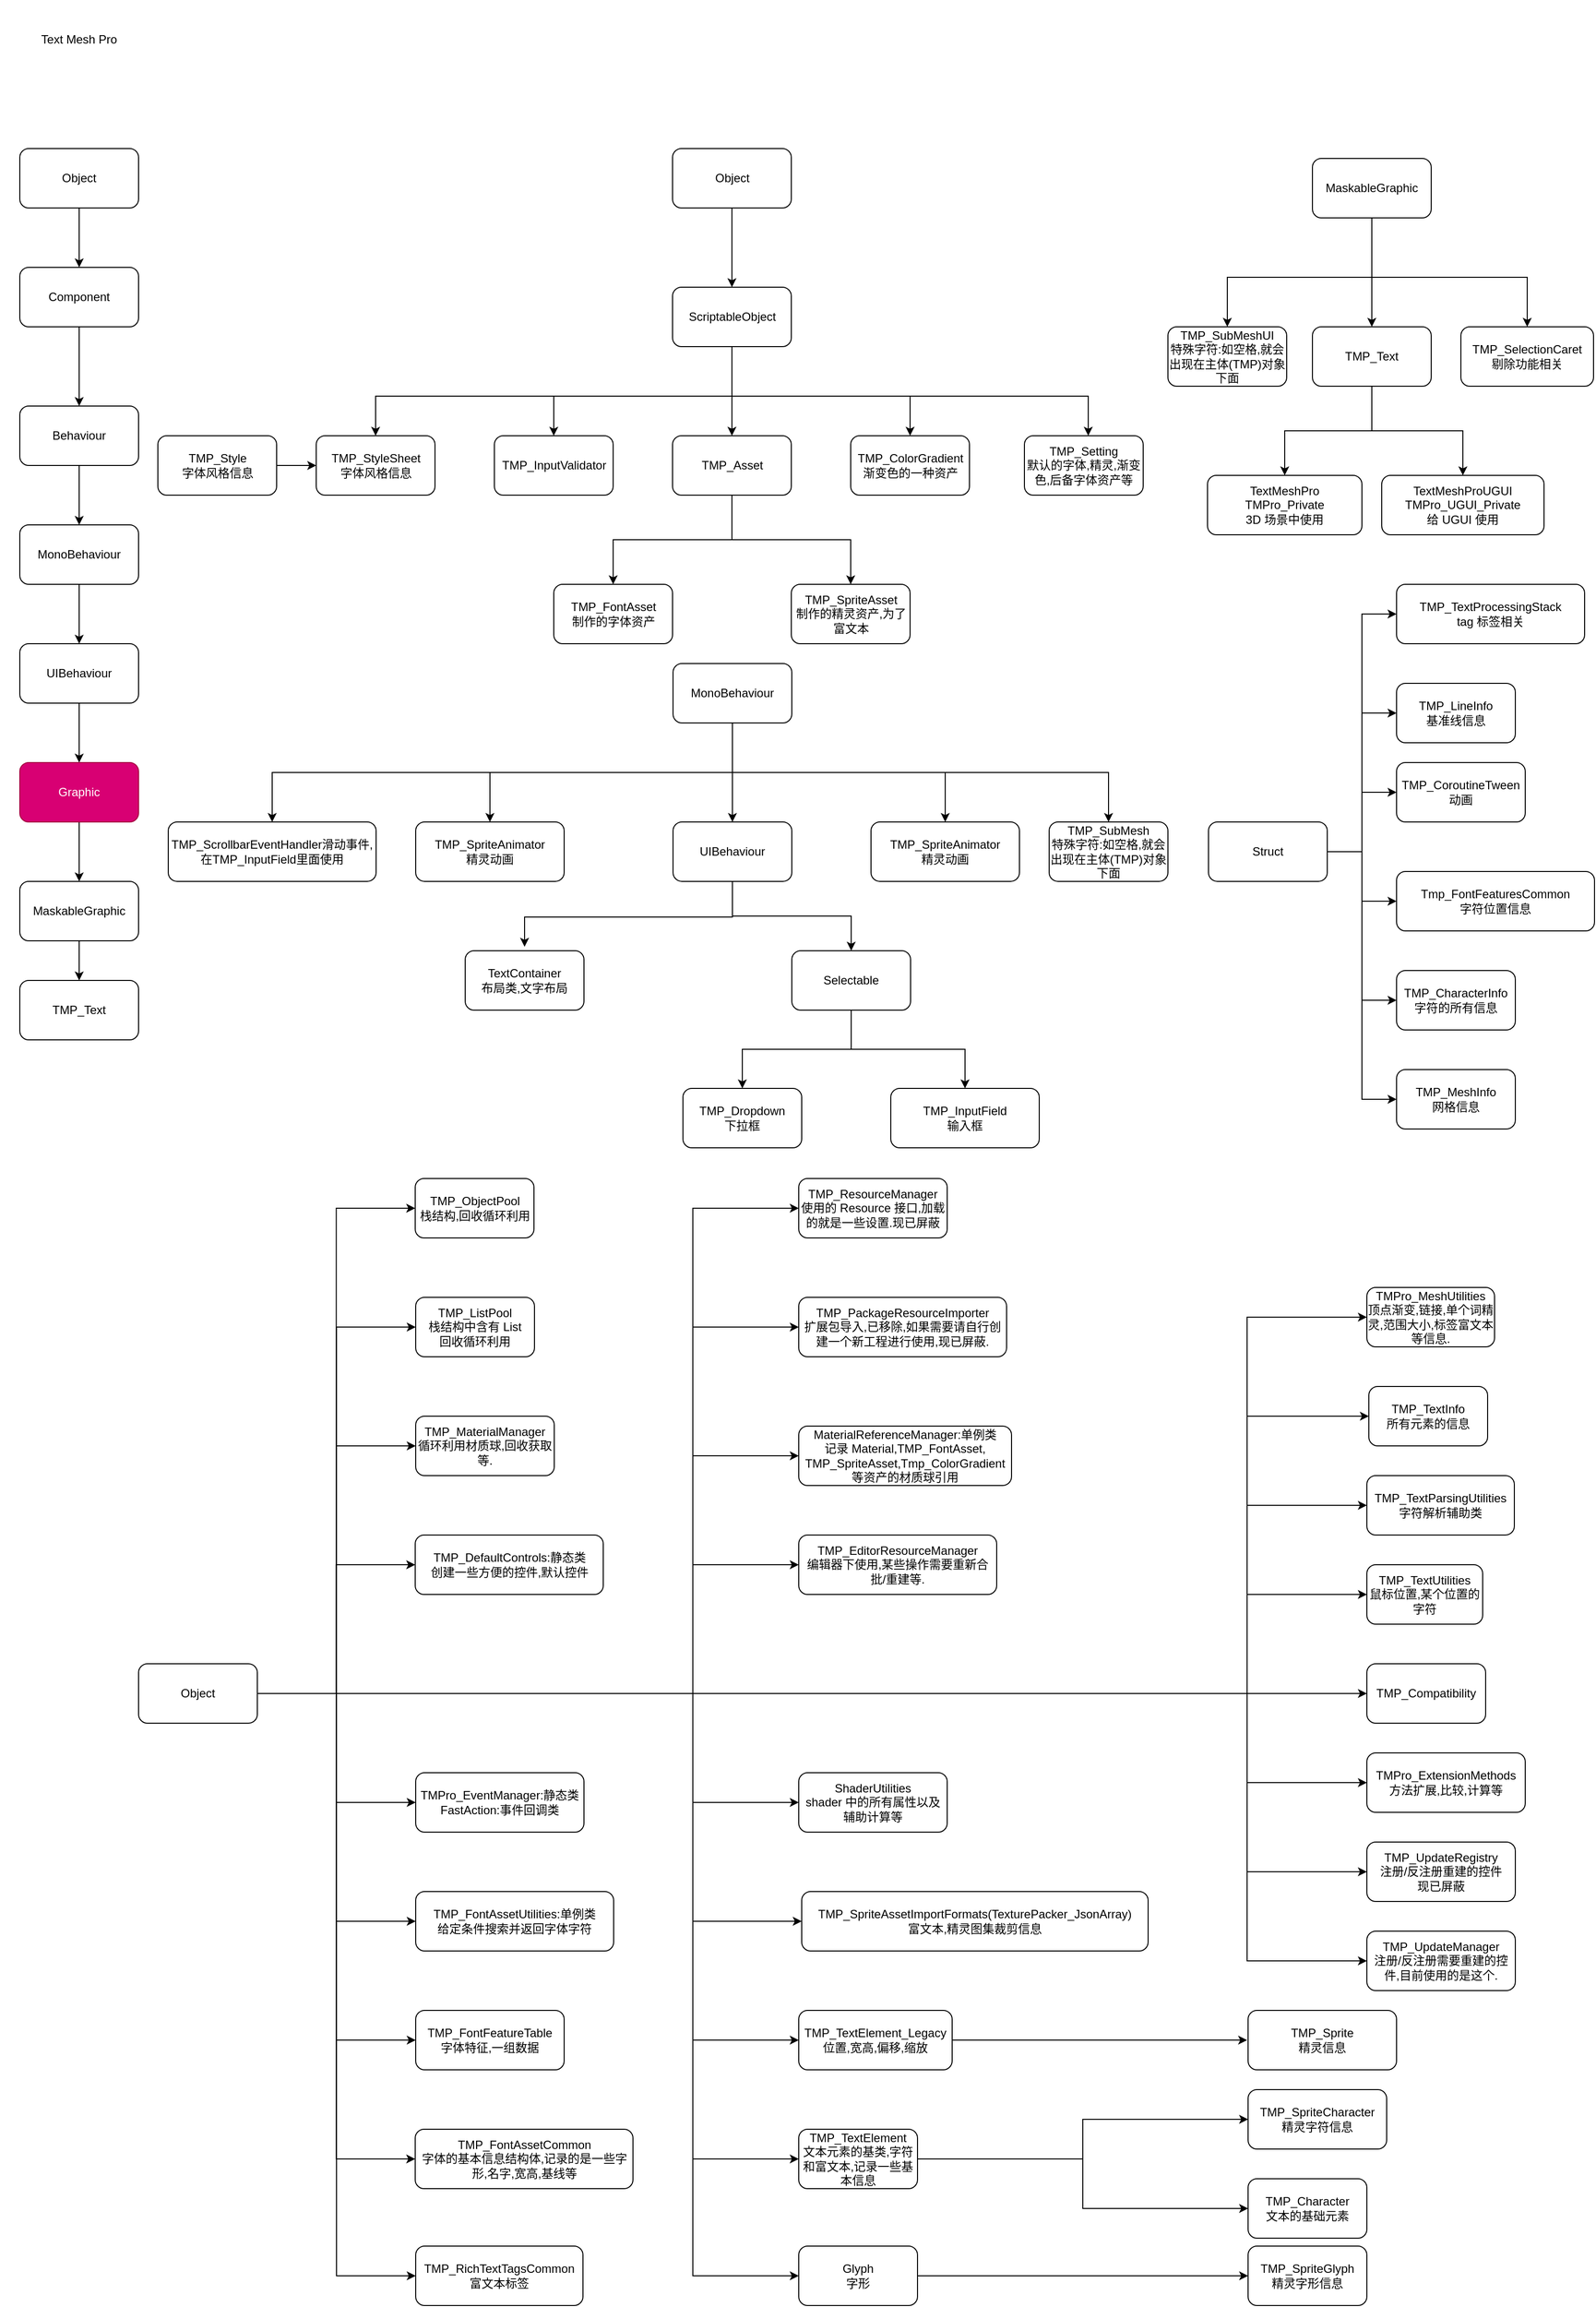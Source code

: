 <mxfile version="14.6.13" type="device"><diagram id="CDBtd3uEdAa6cUha57gU" name="第 1 页"><mxGraphModel dx="1106" dy="852" grid="1" gridSize="10" guides="1" tooltips="1" connect="1" arrows="1" fold="1" page="1" pageScale="1" pageWidth="827" pageHeight="1169" math="0" shadow="0"><root><mxCell id="0"/><mxCell id="1" parent="0"/><mxCell id="86wUHKGm3f4wO77ebGP1-1" value="Text Mesh Pro" style="text;html=1;strokeColor=none;fillColor=none;align=center;verticalAlign=middle;whiteSpace=wrap;rounded=0;" parent="1" vertex="1"><mxGeometry x="20" y="10" width="160" height="80" as="geometry"/></mxCell><mxCell id="eTNWuv4DYaCmEnqLUnQi-11" value="" style="edgeStyle=orthogonalEdgeStyle;rounded=0;orthogonalLoop=1;jettySize=auto;html=1;" parent="1" source="JwhQ8pVEXGWnIqNqUi4Z-1" target="eTNWuv4DYaCmEnqLUnQi-10" edge="1"><mxGeometry relative="1" as="geometry"/></mxCell><mxCell id="eTNWuv4DYaCmEnqLUnQi-97" style="edgeStyle=orthogonalEdgeStyle;rounded=0;orthogonalLoop=1;jettySize=auto;html=1;" parent="1" source="JwhQ8pVEXGWnIqNqUi4Z-1" target="eTNWuv4DYaCmEnqLUnQi-12" edge="1"><mxGeometry relative="1" as="geometry"/></mxCell><mxCell id="JwhQ8pVEXGWnIqNqUi4Z-1" value="TMP_Text" style="rounded=1;whiteSpace=wrap;html=1;" parent="1" vertex="1"><mxGeometry x="1346" y="340" width="120" height="60" as="geometry"/></mxCell><mxCell id="JwhQ8pVEXGWnIqNqUi4Z-2" value="" style="edgeStyle=orthogonalEdgeStyle;rounded=0;orthogonalLoop=1;jettySize=auto;html=1;" parent="1" source="JwhQ8pVEXGWnIqNqUi4Z-3" target="JwhQ8pVEXGWnIqNqUi4Z-5" edge="1"><mxGeometry relative="1" as="geometry"/></mxCell><mxCell id="JwhQ8pVEXGWnIqNqUi4Z-3" value="Object" style="rounded=1;whiteSpace=wrap;html=1;" parent="1" vertex="1"><mxGeometry x="40" y="160" width="120" height="60" as="geometry"/></mxCell><mxCell id="JwhQ8pVEXGWnIqNqUi4Z-4" value="" style="edgeStyle=orthogonalEdgeStyle;rounded=0;orthogonalLoop=1;jettySize=auto;html=1;" parent="1" source="JwhQ8pVEXGWnIqNqUi4Z-5" target="JwhQ8pVEXGWnIqNqUi4Z-7" edge="1"><mxGeometry relative="1" as="geometry"/></mxCell><mxCell id="JwhQ8pVEXGWnIqNqUi4Z-5" value="Component" style="rounded=1;whiteSpace=wrap;html=1;" parent="1" vertex="1"><mxGeometry x="40" y="280" width="120" height="60" as="geometry"/></mxCell><mxCell id="JwhQ8pVEXGWnIqNqUi4Z-6" value="" style="edgeStyle=orthogonalEdgeStyle;rounded=0;orthogonalLoop=1;jettySize=auto;html=1;" parent="1" source="JwhQ8pVEXGWnIqNqUi4Z-7" target="JwhQ8pVEXGWnIqNqUi4Z-9" edge="1"><mxGeometry relative="1" as="geometry"/></mxCell><mxCell id="JwhQ8pVEXGWnIqNqUi4Z-7" value="Behaviour" style="rounded=1;whiteSpace=wrap;html=1;" parent="1" vertex="1"><mxGeometry x="40" y="420" width="120" height="60" as="geometry"/></mxCell><mxCell id="JwhQ8pVEXGWnIqNqUi4Z-8" value="" style="edgeStyle=orthogonalEdgeStyle;rounded=0;orthogonalLoop=1;jettySize=auto;html=1;" parent="1" source="JwhQ8pVEXGWnIqNqUi4Z-9" target="JwhQ8pVEXGWnIqNqUi4Z-12" edge="1"><mxGeometry relative="1" as="geometry"/></mxCell><mxCell id="JwhQ8pVEXGWnIqNqUi4Z-9" value="MonoBehaviour" style="rounded=1;whiteSpace=wrap;html=1;" parent="1" vertex="1"><mxGeometry x="40" y="540" width="120" height="60" as="geometry"/></mxCell><mxCell id="JwhQ8pVEXGWnIqNqUi4Z-14" style="edgeStyle=orthogonalEdgeStyle;rounded=0;orthogonalLoop=1;jettySize=auto;html=1;" parent="1" source="JwhQ8pVEXGWnIqNqUi4Z-12" target="JwhQ8pVEXGWnIqNqUi4Z-13" edge="1"><mxGeometry relative="1" as="geometry"/></mxCell><mxCell id="JwhQ8pVEXGWnIqNqUi4Z-12" value="UIBehaviour" style="rounded=1;whiteSpace=wrap;html=1;" parent="1" vertex="1"><mxGeometry x="40" y="660" width="120" height="60" as="geometry"/></mxCell><mxCell id="JwhQ8pVEXGWnIqNqUi4Z-16" style="edgeStyle=orthogonalEdgeStyle;rounded=0;orthogonalLoop=1;jettySize=auto;html=1;" parent="1" source="JwhQ8pVEXGWnIqNqUi4Z-13" target="JwhQ8pVEXGWnIqNqUi4Z-15" edge="1"><mxGeometry relative="1" as="geometry"/></mxCell><mxCell id="JwhQ8pVEXGWnIqNqUi4Z-13" value="Graphic" style="rounded=1;whiteSpace=wrap;html=1;fillColor=#d80073;strokeColor=#A50040;fontColor=#ffffff;" parent="1" vertex="1"><mxGeometry x="40" y="780" width="120" height="60" as="geometry"/></mxCell><mxCell id="eTNWuv4DYaCmEnqLUnQi-2" value="" style="edgeStyle=orthogonalEdgeStyle;rounded=0;orthogonalLoop=1;jettySize=auto;html=1;" parent="1" source="JwhQ8pVEXGWnIqNqUi4Z-15" target="eTNWuv4DYaCmEnqLUnQi-1" edge="1"><mxGeometry relative="1" as="geometry"/></mxCell><mxCell id="JwhQ8pVEXGWnIqNqUi4Z-15" value="MaskableGraphic" style="rounded=1;whiteSpace=wrap;html=1;" parent="1" vertex="1"><mxGeometry x="40" y="900" width="120" height="60" as="geometry"/></mxCell><mxCell id="eTNWuv4DYaCmEnqLUnQi-1" value="TMP_Text" style="whiteSpace=wrap;html=1;rounded=1;" parent="1" vertex="1"><mxGeometry x="40" y="1000" width="120" height="60" as="geometry"/></mxCell><mxCell id="eTNWuv4DYaCmEnqLUnQi-4" value="MaterialReferenceManager:单例类&lt;br&gt;记录 Material,TMP_FontAsset,&lt;br&gt;TMP_SpriteAsset,Tmp_ColorGradient&lt;br&gt;等资产的材质球引用" style="rounded=1;whiteSpace=wrap;html=1;" parent="1" vertex="1"><mxGeometry x="827" y="1450" width="215" height="60" as="geometry"/></mxCell><mxCell id="eTNWuv4DYaCmEnqLUnQi-5" value="TextContainer&lt;br&gt;布局类,文字布局" style="rounded=1;whiteSpace=wrap;html=1;" parent="1" vertex="1"><mxGeometry x="490" y="970" width="120" height="60" as="geometry"/></mxCell><mxCell id="N5pbID0B2gVzcqynhpnZ-40" style="edgeStyle=orthogonalEdgeStyle;rounded=0;orthogonalLoop=1;jettySize=auto;html=1;" parent="1" source="eTNWuv4DYaCmEnqLUnQi-8" target="eTNWuv4DYaCmEnqLUnQi-109" edge="1"><mxGeometry relative="1" as="geometry"/></mxCell><mxCell id="N5pbID0B2gVzcqynhpnZ-41" style="edgeStyle=orthogonalEdgeStyle;rounded=0;orthogonalLoop=1;jettySize=auto;html=1;" parent="1" edge="1"><mxGeometry relative="1" as="geometry"><mxPoint x="760.0" y="896" as="sourcePoint"/><mxPoint x="550.0" y="966" as="targetPoint"/><Array as="points"><mxPoint x="760" y="936"/><mxPoint x="550" y="936"/></Array></mxGeometry></mxCell><mxCell id="eTNWuv4DYaCmEnqLUnQi-8" value="UIBehaviour" style="whiteSpace=wrap;html=1;rounded=1;" parent="1" vertex="1"><mxGeometry x="700" y="840" width="120" height="60" as="geometry"/></mxCell><mxCell id="eTNWuv4DYaCmEnqLUnQi-10" value="TextMeshPro&lt;br&gt;TMPro_Private&lt;br&gt;3D 场景中使用" style="whiteSpace=wrap;html=1;rounded=1;" parent="1" vertex="1"><mxGeometry x="1240" y="490" width="156" height="60" as="geometry"/></mxCell><mxCell id="eTNWuv4DYaCmEnqLUnQi-12" value="TextMeshProUGUI&lt;br&gt;TMPro_UGUI_Private&lt;br&gt;给 UGUI 使用" style="whiteSpace=wrap;html=1;rounded=1;" parent="1" vertex="1"><mxGeometry x="1416" y="490" width="164" height="60" as="geometry"/></mxCell><mxCell id="eTNWuv4DYaCmEnqLUnQi-16" value="" style="edgeStyle=orthogonalEdgeStyle;rounded=0;orthogonalLoop=1;jettySize=auto;html=1;" parent="1" source="eTNWuv4DYaCmEnqLUnQi-14" target="eTNWuv4DYaCmEnqLUnQi-15" edge="1"><mxGeometry relative="1" as="geometry"/></mxCell><mxCell id="eTNWuv4DYaCmEnqLUnQi-14" value="Object" style="rounded=1;whiteSpace=wrap;html=1;" parent="1" vertex="1"><mxGeometry x="699.5" y="160" width="120" height="60" as="geometry"/></mxCell><mxCell id="eTNWuv4DYaCmEnqLUnQi-18" value="" style="edgeStyle=orthogonalEdgeStyle;rounded=0;orthogonalLoop=1;jettySize=auto;html=1;" parent="1" source="eTNWuv4DYaCmEnqLUnQi-15" target="eTNWuv4DYaCmEnqLUnQi-17" edge="1"><mxGeometry relative="1" as="geometry"/></mxCell><mxCell id="eTNWuv4DYaCmEnqLUnQi-25" style="edgeStyle=orthogonalEdgeStyle;rounded=0;orthogonalLoop=1;jettySize=auto;html=1;" parent="1" source="eTNWuv4DYaCmEnqLUnQi-15" target="eTNWuv4DYaCmEnqLUnQi-24" edge="1"><mxGeometry relative="1" as="geometry"><Array as="points"><mxPoint x="759.5" y="410"/><mxPoint x="939.5" y="410"/></Array></mxGeometry></mxCell><mxCell id="eTNWuv4DYaCmEnqLUnQi-42" style="edgeStyle=orthogonalEdgeStyle;rounded=0;orthogonalLoop=1;jettySize=auto;html=1;" parent="1" source="eTNWuv4DYaCmEnqLUnQi-15" target="eTNWuv4DYaCmEnqLUnQi-41" edge="1"><mxGeometry relative="1" as="geometry"><Array as="points"><mxPoint x="759.5" y="410"/><mxPoint x="579.5" y="410"/></Array></mxGeometry></mxCell><mxCell id="eTNWuv4DYaCmEnqLUnQi-57" style="edgeStyle=orthogonalEdgeStyle;rounded=0;orthogonalLoop=1;jettySize=auto;html=1;" parent="1" source="eTNWuv4DYaCmEnqLUnQi-15" edge="1"><mxGeometry relative="1" as="geometry"><Array as="points"><mxPoint x="759.5" y="410"/><mxPoint x="1119.5" y="410"/></Array><mxPoint x="1119.5" y="450" as="targetPoint"/></mxGeometry></mxCell><mxCell id="eTNWuv4DYaCmEnqLUnQi-76" style="edgeStyle=orthogonalEdgeStyle;rounded=0;orthogonalLoop=1;jettySize=auto;html=1;" parent="1" source="eTNWuv4DYaCmEnqLUnQi-15" target="eTNWuv4DYaCmEnqLUnQi-75" edge="1"><mxGeometry relative="1" as="geometry"><Array as="points"><mxPoint x="759.5" y="410"/><mxPoint x="399.5" y="410"/></Array></mxGeometry></mxCell><mxCell id="eTNWuv4DYaCmEnqLUnQi-15" value="ScriptableObject" style="whiteSpace=wrap;html=1;rounded=1;" parent="1" vertex="1"><mxGeometry x="699.5" y="300" width="120" height="60" as="geometry"/></mxCell><mxCell id="eTNWuv4DYaCmEnqLUnQi-35" style="edgeStyle=orthogonalEdgeStyle;rounded=0;orthogonalLoop=1;jettySize=auto;html=1;" parent="1" source="eTNWuv4DYaCmEnqLUnQi-17" target="eTNWuv4DYaCmEnqLUnQi-34" edge="1"><mxGeometry relative="1" as="geometry"/></mxCell><mxCell id="eTNWuv4DYaCmEnqLUnQi-66" style="edgeStyle=orthogonalEdgeStyle;rounded=0;orthogonalLoop=1;jettySize=auto;html=1;entryX=0.5;entryY=0;entryDx=0;entryDy=0;" parent="1" source="eTNWuv4DYaCmEnqLUnQi-17" target="eTNWuv4DYaCmEnqLUnQi-65" edge="1"><mxGeometry relative="1" as="geometry"/></mxCell><mxCell id="eTNWuv4DYaCmEnqLUnQi-17" value="TMP_Asset" style="whiteSpace=wrap;html=1;rounded=1;" parent="1" vertex="1"><mxGeometry x="699.5" y="450" width="120" height="60" as="geometry"/></mxCell><mxCell id="eTNWuv4DYaCmEnqLUnQi-19" value="TMP_Character&lt;br&gt;文本的基础元素" style="rounded=1;whiteSpace=wrap;html=1;" parent="1" vertex="1"><mxGeometry x="1281" y="2210" width="120" height="60" as="geometry"/></mxCell><mxCell id="N5pbID0B2gVzcqynhpnZ-49" style="edgeStyle=orthogonalEdgeStyle;rounded=0;orthogonalLoop=1;jettySize=auto;html=1;entryX=0;entryY=0.5;entryDx=0;entryDy=0;" parent="1" source="eTNWuv4DYaCmEnqLUnQi-20" target="eTNWuv4DYaCmEnqLUnQi-68" edge="1"><mxGeometry relative="1" as="geometry"/></mxCell><mxCell id="N5pbID0B2gVzcqynhpnZ-50" style="edgeStyle=orthogonalEdgeStyle;rounded=0;orthogonalLoop=1;jettySize=auto;html=1;" parent="1" source="eTNWuv4DYaCmEnqLUnQi-20" target="eTNWuv4DYaCmEnqLUnQi-19" edge="1"><mxGeometry relative="1" as="geometry"/></mxCell><mxCell id="eTNWuv4DYaCmEnqLUnQi-20" value="TMP_TextElement&lt;br&gt;文本元素的基类,字符和富文本,记录一些基本信息" style="whiteSpace=wrap;html=1;rounded=1;" parent="1" vertex="1"><mxGeometry x="827" y="2160" width="120" height="60" as="geometry"/></mxCell><mxCell id="eTNWuv4DYaCmEnqLUnQi-22" value="TMP_CharacterInfo&lt;br&gt;字符的所有信息" style="rounded=1;whiteSpace=wrap;html=1;" parent="1" vertex="1"><mxGeometry x="1431" y="990" width="120" height="60" as="geometry"/></mxCell><mxCell id="eTNWuv4DYaCmEnqLUnQi-23" value="TMP_LineInfo&lt;br&gt;基准线信息" style="rounded=1;whiteSpace=wrap;html=1;" parent="1" vertex="1"><mxGeometry x="1431" y="700" width="120" height="60" as="geometry"/></mxCell><mxCell id="eTNWuv4DYaCmEnqLUnQi-24" value="TMP_ColorGradient&lt;br&gt;渐变色的一种资产" style="whiteSpace=wrap;html=1;rounded=1;" parent="1" vertex="1"><mxGeometry x="879.5" y="450" width="120" height="60" as="geometry"/></mxCell><mxCell id="eTNWuv4DYaCmEnqLUnQi-26" value="TMP_Compatibility" style="rounded=1;whiteSpace=wrap;html=1;" parent="1" vertex="1"><mxGeometry x="1401" y="1690" width="120" height="60" as="geometry"/></mxCell><mxCell id="eTNWuv4DYaCmEnqLUnQi-27" value="TMP_CoroutineTween&lt;br&gt;动画" style="rounded=1;whiteSpace=wrap;html=1;" parent="1" vertex="1"><mxGeometry x="1431" y="780" width="130" height="60" as="geometry"/></mxCell><mxCell id="eTNWuv4DYaCmEnqLUnQi-29" value="TMP_DefaultControls:静态类&lt;br&gt;创建一些方便的控件,默认控件" style="rounded=1;whiteSpace=wrap;html=1;" parent="1" vertex="1"><mxGeometry x="439.5" y="1560" width="190" height="60" as="geometry"/></mxCell><mxCell id="eTNWuv4DYaCmEnqLUnQi-32" value="TMP_EditorResourceManager&lt;br&gt;编辑器下使用,某些操作需要重新合批/重建等." style="rounded=1;whiteSpace=wrap;html=1;" parent="1" vertex="1"><mxGeometry x="827" y="1560" width="200" height="60" as="geometry"/></mxCell><mxCell id="eTNWuv4DYaCmEnqLUnQi-34" value="TMP_FontAsset&lt;br&gt;制作的字体资产" style="rounded=1;whiteSpace=wrap;html=1;" parent="1" vertex="1"><mxGeometry x="579.5" y="600" width="120" height="60" as="geometry"/></mxCell><mxCell id="eTNWuv4DYaCmEnqLUnQi-36" value="TMP_FontAssetCommon&lt;br&gt;字体的基本信息结构体,记录的是一些字形,名字,宽高,基线等" style="rounded=1;whiteSpace=wrap;html=1;" parent="1" vertex="1"><mxGeometry x="439.5" y="2160" width="220" height="60" as="geometry"/></mxCell><mxCell id="eTNWuv4DYaCmEnqLUnQi-37" value="TMP_FontAssetUtilities:单例类&lt;br&gt;给定条件搜索并返回字体字符" style="rounded=1;whiteSpace=wrap;html=1;" parent="1" vertex="1"><mxGeometry x="440" y="1920" width="200" height="60" as="geometry"/></mxCell><mxCell id="eTNWuv4DYaCmEnqLUnQi-38" value="Tmp_FontFeaturesCommon&lt;br&gt;字符位置信息" style="rounded=1;whiteSpace=wrap;html=1;" parent="1" vertex="1"><mxGeometry x="1431" y="890" width="200" height="60" as="geometry"/></mxCell><mxCell id="eTNWuv4DYaCmEnqLUnQi-39" value="TMP_FontFeatureTable&lt;br&gt;字体特征,一组数据" style="rounded=1;whiteSpace=wrap;html=1;" parent="1" vertex="1"><mxGeometry x="440" y="2040" width="150" height="60" as="geometry"/></mxCell><mxCell id="eTNWuv4DYaCmEnqLUnQi-40" value="TMP_InputField&lt;br&gt;输入框" style="rounded=1;whiteSpace=wrap;html=1;" parent="1" vertex="1"><mxGeometry x="920" y="1109" width="150" height="60" as="geometry"/></mxCell><mxCell id="eTNWuv4DYaCmEnqLUnQi-41" value="TMP_InputValidator" style="whiteSpace=wrap;html=1;rounded=1;" parent="1" vertex="1"><mxGeometry x="519.5" y="450" width="120" height="60" as="geometry"/></mxCell><mxCell id="eTNWuv4DYaCmEnqLUnQi-43" value="TMP_ListPool&lt;br&gt;栈结构中含有 List&lt;br&gt;回收循环利用" style="rounded=1;whiteSpace=wrap;html=1;" parent="1" vertex="1"><mxGeometry x="440" y="1320" width="120" height="60" as="geometry"/></mxCell><mxCell id="eTNWuv4DYaCmEnqLUnQi-44" value="TMP_MaterialManager&lt;br&gt;循环利用材质球,回收获取等." style="rounded=1;whiteSpace=wrap;html=1;" parent="1" vertex="1"><mxGeometry x="440" y="1440" width="140" height="60" as="geometry"/></mxCell><mxCell id="eTNWuv4DYaCmEnqLUnQi-45" value="TMP_MeshInfo&lt;br&gt;网格信息" style="rounded=1;whiteSpace=wrap;html=1;" parent="1" vertex="1"><mxGeometry x="1431" y="1090" width="120" height="60" as="geometry"/></mxCell><mxCell id="eTNWuv4DYaCmEnqLUnQi-46" value="TMP_ObjectPool&lt;br&gt;栈结构,回收循环利用" style="rounded=1;whiteSpace=wrap;html=1;" parent="1" vertex="1"><mxGeometry x="439.5" y="1200" width="120" height="60" as="geometry"/></mxCell><mxCell id="eTNWuv4DYaCmEnqLUnQi-47" value="TMP_PackageResourceImporter&lt;br&gt;扩展包导入,已移除,如果需要请自行创建一个新工程进行使用,现已屏蔽." style="rounded=1;whiteSpace=wrap;html=1;" parent="1" vertex="1"><mxGeometry x="827" y="1320" width="210" height="60" as="geometry"/></mxCell><mxCell id="eTNWuv4DYaCmEnqLUnQi-48" value="TMP_ResourceManager&lt;br&gt;使用的 Resource 接口,加载的就是一些设置.现已屏蔽" style="rounded=1;whiteSpace=wrap;html=1;" parent="1" vertex="1"><mxGeometry x="827" y="1200" width="150" height="60" as="geometry"/></mxCell><mxCell id="eTNWuv4DYaCmEnqLUnQi-49" value="TMP_RichTextTagsCommon&lt;br&gt;富文本标签" style="rounded=1;whiteSpace=wrap;html=1;" parent="1" vertex="1"><mxGeometry x="440" y="2278" width="169" height="60" as="geometry"/></mxCell><mxCell id="eTNWuv4DYaCmEnqLUnQi-50" value="TMP_ScrollbarEventHandler滑动事件,在TMP_InputField里面使用" style="rounded=1;whiteSpace=wrap;html=1;" parent="1" vertex="1"><mxGeometry x="190" y="840" width="210" height="60" as="geometry"/></mxCell><mxCell id="eTNWuv4DYaCmEnqLUnQi-51" value="TMP_SelectionCaret&lt;br&gt;剔除功能相关" style="rounded=1;whiteSpace=wrap;html=1;" parent="1" vertex="1"><mxGeometry x="1496" y="340" width="134" height="60" as="geometry"/></mxCell><mxCell id="N5pbID0B2gVzcqynhpnZ-19" style="edgeStyle=orthogonalEdgeStyle;rounded=0;orthogonalLoop=1;jettySize=auto;html=1;" parent="1" source="eTNWuv4DYaCmEnqLUnQi-52" target="eTNWuv4DYaCmEnqLUnQi-50" edge="1"><mxGeometry relative="1" as="geometry"><Array as="points"><mxPoint x="760" y="790"/><mxPoint x="295" y="790"/></Array></mxGeometry></mxCell><mxCell id="N5pbID0B2gVzcqynhpnZ-24" style="edgeStyle=orthogonalEdgeStyle;rounded=0;orthogonalLoop=1;jettySize=auto;html=1;" parent="1" source="eTNWuv4DYaCmEnqLUnQi-52" target="eTNWuv4DYaCmEnqLUnQi-62" edge="1"><mxGeometry relative="1" as="geometry"><Array as="points"><mxPoint x="760" y="790"/><mxPoint x="515" y="790"/></Array></mxGeometry></mxCell><mxCell id="N5pbID0B2gVzcqynhpnZ-32" style="edgeStyle=orthogonalEdgeStyle;rounded=0;orthogonalLoop=1;jettySize=auto;html=1;" parent="1" source="eTNWuv4DYaCmEnqLUnQi-52" target="N5pbID0B2gVzcqynhpnZ-31" edge="1"><mxGeometry relative="1" as="geometry"><Array as="points"><mxPoint x="760" y="790"/><mxPoint x="975" y="790"/></Array></mxGeometry></mxCell><mxCell id="N5pbID0B2gVzcqynhpnZ-33" style="edgeStyle=orthogonalEdgeStyle;rounded=0;orthogonalLoop=1;jettySize=auto;html=1;" parent="1" source="eTNWuv4DYaCmEnqLUnQi-52" target="eTNWuv4DYaCmEnqLUnQi-77" edge="1"><mxGeometry relative="1" as="geometry"><Array as="points"><mxPoint x="760" y="790"/><mxPoint x="1140" y="790"/></Array></mxGeometry></mxCell><mxCell id="N5pbID0B2gVzcqynhpnZ-44" style="edgeStyle=orthogonalEdgeStyle;rounded=0;orthogonalLoop=1;jettySize=auto;html=1;entryX=0.5;entryY=0;entryDx=0;entryDy=0;" parent="1" source="eTNWuv4DYaCmEnqLUnQi-52" target="eTNWuv4DYaCmEnqLUnQi-8" edge="1"><mxGeometry relative="1" as="geometry"/></mxCell><mxCell id="eTNWuv4DYaCmEnqLUnQi-52" value="MonoBehaviour" style="whiteSpace=wrap;html=1;rounded=1;" parent="1" vertex="1"><mxGeometry x="700" y="680" width="120" height="60" as="geometry"/></mxCell><mxCell id="eTNWuv4DYaCmEnqLUnQi-56" value="TMP_Setting&lt;br&gt;默认的字体,精灵,渐变色,后备字体资产等" style="whiteSpace=wrap;html=1;rounded=1;" parent="1" vertex="1"><mxGeometry x="1055" y="450" width="120" height="60" as="geometry"/></mxCell><mxCell id="eTNWuv4DYaCmEnqLUnQi-58" value="ShaderUtilities&lt;br&gt;shader 中的所有属性以及辅助计算等" style="rounded=1;whiteSpace=wrap;html=1;" parent="1" vertex="1"><mxGeometry x="827" y="1800" width="150" height="60" as="geometry"/></mxCell><mxCell id="eTNWuv4DYaCmEnqLUnQi-59" value="TMP_Sprite&lt;br&gt;精灵信息" style="rounded=1;whiteSpace=wrap;html=1;" parent="1" vertex="1"><mxGeometry x="1281" y="2040" width="150" height="60" as="geometry"/></mxCell><mxCell id="N5pbID0B2gVzcqynhpnZ-23" style="edgeStyle=orthogonalEdgeStyle;rounded=0;orthogonalLoop=1;jettySize=auto;html=1;" parent="1" source="eTNWuv4DYaCmEnqLUnQi-60" edge="1"><mxGeometry relative="1" as="geometry"><mxPoint x="1280" y="2070" as="targetPoint"/></mxGeometry></mxCell><mxCell id="eTNWuv4DYaCmEnqLUnQi-60" value="TMP_TextElement_Legacy&lt;br&gt;位置,宽高,偏移,缩放" style="rounded=1;whiteSpace=wrap;html=1;" parent="1" vertex="1"><mxGeometry x="827" y="2040" width="155" height="60" as="geometry"/></mxCell><mxCell id="eTNWuv4DYaCmEnqLUnQi-62" value="TMP_SpriteAnimator&lt;br&gt;精灵动画" style="rounded=1;whiteSpace=wrap;html=1;" parent="1" vertex="1"><mxGeometry x="440" y="840" width="150" height="60" as="geometry"/></mxCell><mxCell id="eTNWuv4DYaCmEnqLUnQi-65" value="TMP_SpriteAsset&lt;br&gt;制作的精灵资产,为了富文本" style="rounded=1;whiteSpace=wrap;html=1;" parent="1" vertex="1"><mxGeometry x="819.5" y="600" width="120" height="60" as="geometry"/></mxCell><mxCell id="eTNWuv4DYaCmEnqLUnQi-67" value="TMP_SpriteAssetImportFormats(TexturePacker_JsonArray)&lt;br&gt;富文本,精灵图集裁剪信息" style="rounded=1;whiteSpace=wrap;html=1;" parent="1" vertex="1"><mxGeometry x="830" y="1920" width="350" height="60" as="geometry"/></mxCell><mxCell id="eTNWuv4DYaCmEnqLUnQi-68" value="TMP_SpriteCharacter&lt;br&gt;精灵字符信息" style="rounded=1;whiteSpace=wrap;html=1;" parent="1" vertex="1"><mxGeometry x="1281" y="2120" width="140" height="60" as="geometry"/></mxCell><mxCell id="eTNWuv4DYaCmEnqLUnQi-71" value="TMP_SpriteGlyph&lt;br&gt;精灵字形信息" style="whiteSpace=wrap;html=1;rounded=1;" parent="1" vertex="1"><mxGeometry x="1281" y="2278" width="120" height="60" as="geometry"/></mxCell><mxCell id="N5pbID0B2gVzcqynhpnZ-29" style="edgeStyle=orthogonalEdgeStyle;rounded=0;orthogonalLoop=1;jettySize=auto;html=1;" parent="1" source="eTNWuv4DYaCmEnqLUnQi-72" target="eTNWuv4DYaCmEnqLUnQi-71" edge="1"><mxGeometry relative="1" as="geometry"/></mxCell><mxCell id="eTNWuv4DYaCmEnqLUnQi-72" value="Glyph&lt;br&gt;字形" style="whiteSpace=wrap;html=1;rounded=1;" parent="1" vertex="1"><mxGeometry x="827" y="2278" width="120" height="60" as="geometry"/></mxCell><mxCell id="N5pbID0B2gVzcqynhpnZ-30" style="edgeStyle=orthogonalEdgeStyle;rounded=0;orthogonalLoop=1;jettySize=auto;html=1;" parent="1" source="eTNWuv4DYaCmEnqLUnQi-74" target="eTNWuv4DYaCmEnqLUnQi-75" edge="1"><mxGeometry relative="1" as="geometry"/></mxCell><mxCell id="eTNWuv4DYaCmEnqLUnQi-74" value="TMP_Style&lt;br&gt;字体风格信息" style="whiteSpace=wrap;html=1;rounded=1;" parent="1" vertex="1"><mxGeometry x="179.5" y="450" width="120" height="60" as="geometry"/></mxCell><mxCell id="eTNWuv4DYaCmEnqLUnQi-75" value="TMP_StyleSheet&lt;br&gt;字体风格信息" style="whiteSpace=wrap;html=1;rounded=1;" parent="1" vertex="1"><mxGeometry x="339.5" y="450" width="120" height="60" as="geometry"/></mxCell><mxCell id="eTNWuv4DYaCmEnqLUnQi-77" value="TMP_SubMesh&lt;br&gt;特殊字符:如空格,就会出现在主体(TMP)对象下面" style="whiteSpace=wrap;html=1;rounded=1;" parent="1" vertex="1"><mxGeometry x="1080" y="840" width="120" height="60" as="geometry"/></mxCell><mxCell id="eTNWuv4DYaCmEnqLUnQi-80" value="TMP_SubMeshUI&lt;br&gt;特殊字符:如空格,就会出现在主体(TMP)对象下面" style="whiteSpace=wrap;html=1;rounded=1;" parent="1" vertex="1"><mxGeometry x="1200" y="340" width="120" height="60" as="geometry"/></mxCell><mxCell id="eTNWuv4DYaCmEnqLUnQi-84" style="edgeStyle=orthogonalEdgeStyle;rounded=0;orthogonalLoop=1;jettySize=auto;html=1;" parent="1" source="eTNWuv4DYaCmEnqLUnQi-83" target="JwhQ8pVEXGWnIqNqUi4Z-1" edge="1"><mxGeometry relative="1" as="geometry"><Array as="points"><mxPoint x="1406" y="270"/><mxPoint x="1406" y="270"/></Array></mxGeometry></mxCell><mxCell id="eTNWuv4DYaCmEnqLUnQi-102" style="edgeStyle=orthogonalEdgeStyle;rounded=0;orthogonalLoop=1;jettySize=auto;html=1;" parent="1" source="eTNWuv4DYaCmEnqLUnQi-83" target="eTNWuv4DYaCmEnqLUnQi-80" edge="1"><mxGeometry relative="1" as="geometry"><Array as="points"><mxPoint x="1406" y="290"/><mxPoint x="1260" y="290"/></Array></mxGeometry></mxCell><mxCell id="N5pbID0B2gVzcqynhpnZ-20" style="edgeStyle=orthogonalEdgeStyle;rounded=0;orthogonalLoop=1;jettySize=auto;html=1;" parent="1" source="eTNWuv4DYaCmEnqLUnQi-83" target="eTNWuv4DYaCmEnqLUnQi-51" edge="1"><mxGeometry relative="1" as="geometry"><Array as="points"><mxPoint x="1406" y="290"/><mxPoint x="1563" y="290"/></Array></mxGeometry></mxCell><mxCell id="eTNWuv4DYaCmEnqLUnQi-83" value="MaskableGraphic" style="rounded=1;whiteSpace=wrap;html=1;" parent="1" vertex="1"><mxGeometry x="1346" y="170" width="120" height="60" as="geometry"/></mxCell><mxCell id="eTNWuv4DYaCmEnqLUnQi-86" value="TMP_TextInfo&lt;br&gt;所有元素的信息" style="rounded=1;whiteSpace=wrap;html=1;" parent="1" vertex="1"><mxGeometry x="1403" y="1410" width="120" height="60" as="geometry"/></mxCell><mxCell id="eTNWuv4DYaCmEnqLUnQi-87" value="TMP_TextParsingUtilities&lt;br&gt;字符解析辅助类" style="rounded=1;whiteSpace=wrap;html=1;" parent="1" vertex="1"><mxGeometry x="1401" y="1500" width="149" height="60" as="geometry"/></mxCell><mxCell id="eTNWuv4DYaCmEnqLUnQi-88" value="TMP_TextProcessingStack&lt;br&gt;tag 标签相关" style="rounded=1;whiteSpace=wrap;html=1;" parent="1" vertex="1"><mxGeometry x="1431" y="600" width="190" height="60" as="geometry"/></mxCell><mxCell id="eTNWuv4DYaCmEnqLUnQi-89" value="TMP_TextUtilities&lt;br&gt;鼠标位置,某个位置的字符" style="rounded=1;whiteSpace=wrap;html=1;" parent="1" vertex="1"><mxGeometry x="1401" y="1590" width="117" height="60" as="geometry"/></mxCell><mxCell id="eTNWuv4DYaCmEnqLUnQi-90" value="TMP_UpdateManager&lt;br&gt;注册/反注册需要重建的控件,目前使用的是这个." style="rounded=1;whiteSpace=wrap;html=1;" parent="1" vertex="1"><mxGeometry x="1401" y="1960" width="150" height="60" as="geometry"/></mxCell><mxCell id="eTNWuv4DYaCmEnqLUnQi-91" value="TMP_UpdateRegistry&lt;br&gt;注册/反注册重建的控件&lt;br&gt;现已屏蔽" style="rounded=1;whiteSpace=wrap;html=1;" parent="1" vertex="1"><mxGeometry x="1401" y="1870" width="150" height="60" as="geometry"/></mxCell><mxCell id="eTNWuv4DYaCmEnqLUnQi-92" value="TMPro_EventManager:静态类&lt;br&gt;FastAction:事件回调类" style="rounded=1;whiteSpace=wrap;html=1;" parent="1" vertex="1"><mxGeometry x="440" y="1800" width="170" height="60" as="geometry"/></mxCell><mxCell id="eTNWuv4DYaCmEnqLUnQi-93" value="TMPro_ExtensionMethods&lt;br&gt;方法扩展,比较,计算等" style="rounded=1;whiteSpace=wrap;html=1;" parent="1" vertex="1"><mxGeometry x="1401" y="1780" width="160" height="60" as="geometry"/></mxCell><mxCell id="eTNWuv4DYaCmEnqLUnQi-94" value="TMPro_MeshUtilities&lt;br&gt;顶点渐变,链接,单个词精灵,范围大小,标签富文本等信息." style="rounded=1;whiteSpace=wrap;html=1;" parent="1" vertex="1"><mxGeometry x="1401" y="1310" width="129" height="60" as="geometry"/></mxCell><mxCell id="N5pbID0B2gVzcqynhpnZ-51" style="edgeStyle=orthogonalEdgeStyle;rounded=0;orthogonalLoop=1;jettySize=auto;html=1;entryX=0;entryY=0.5;entryDx=0;entryDy=0;" parent="1" source="eTNWuv4DYaCmEnqLUnQi-98" target="eTNWuv4DYaCmEnqLUnQi-46" edge="1"><mxGeometry relative="1" as="geometry"/></mxCell><mxCell id="N5pbID0B2gVzcqynhpnZ-52" style="edgeStyle=orthogonalEdgeStyle;rounded=0;orthogonalLoop=1;jettySize=auto;html=1;entryX=0;entryY=0.5;entryDx=0;entryDy=0;" parent="1" source="eTNWuv4DYaCmEnqLUnQi-98" target="eTNWuv4DYaCmEnqLUnQi-43" edge="1"><mxGeometry relative="1" as="geometry"/></mxCell><mxCell id="N5pbID0B2gVzcqynhpnZ-53" style="edgeStyle=orthogonalEdgeStyle;rounded=0;orthogonalLoop=1;jettySize=auto;html=1;entryX=0;entryY=0.5;entryDx=0;entryDy=0;" parent="1" source="eTNWuv4DYaCmEnqLUnQi-98" target="eTNWuv4DYaCmEnqLUnQi-29" edge="1"><mxGeometry relative="1" as="geometry"/></mxCell><mxCell id="N5pbID0B2gVzcqynhpnZ-54" style="edgeStyle=orthogonalEdgeStyle;rounded=0;orthogonalLoop=1;jettySize=auto;html=1;entryX=0;entryY=0.5;entryDx=0;entryDy=0;" parent="1" source="eTNWuv4DYaCmEnqLUnQi-98" target="eTNWuv4DYaCmEnqLUnQi-44" edge="1"><mxGeometry relative="1" as="geometry"/></mxCell><mxCell id="N5pbID0B2gVzcqynhpnZ-55" style="edgeStyle=orthogonalEdgeStyle;rounded=0;orthogonalLoop=1;jettySize=auto;html=1;entryX=0;entryY=0.5;entryDx=0;entryDy=0;" parent="1" source="eTNWuv4DYaCmEnqLUnQi-98" target="eTNWuv4DYaCmEnqLUnQi-92" edge="1"><mxGeometry relative="1" as="geometry"/></mxCell><mxCell id="N5pbID0B2gVzcqynhpnZ-56" style="edgeStyle=orthogonalEdgeStyle;rounded=0;orthogonalLoop=1;jettySize=auto;html=1;entryX=0;entryY=0.5;entryDx=0;entryDy=0;" parent="1" source="eTNWuv4DYaCmEnqLUnQi-98" target="eTNWuv4DYaCmEnqLUnQi-37" edge="1"><mxGeometry relative="1" as="geometry"/></mxCell><mxCell id="N5pbID0B2gVzcqynhpnZ-57" style="edgeStyle=orthogonalEdgeStyle;rounded=0;orthogonalLoop=1;jettySize=auto;html=1;entryX=0;entryY=0.5;entryDx=0;entryDy=0;" parent="1" source="eTNWuv4DYaCmEnqLUnQi-98" target="eTNWuv4DYaCmEnqLUnQi-39" edge="1"><mxGeometry relative="1" as="geometry"/></mxCell><mxCell id="N5pbID0B2gVzcqynhpnZ-58" style="edgeStyle=orthogonalEdgeStyle;rounded=0;orthogonalLoop=1;jettySize=auto;html=1;entryX=0;entryY=0.5;entryDx=0;entryDy=0;" parent="1" source="eTNWuv4DYaCmEnqLUnQi-98" target="eTNWuv4DYaCmEnqLUnQi-36" edge="1"><mxGeometry relative="1" as="geometry"/></mxCell><mxCell id="N5pbID0B2gVzcqynhpnZ-59" style="edgeStyle=orthogonalEdgeStyle;rounded=0;orthogonalLoop=1;jettySize=auto;html=1;entryX=0;entryY=0.5;entryDx=0;entryDy=0;" parent="1" source="eTNWuv4DYaCmEnqLUnQi-98" target="eTNWuv4DYaCmEnqLUnQi-49" edge="1"><mxGeometry relative="1" as="geometry"/></mxCell><mxCell id="N5pbID0B2gVzcqynhpnZ-60" style="edgeStyle=orthogonalEdgeStyle;rounded=0;orthogonalLoop=1;jettySize=auto;html=1;entryX=0;entryY=0.5;entryDx=0;entryDy=0;" parent="1" source="eTNWuv4DYaCmEnqLUnQi-98" target="eTNWuv4DYaCmEnqLUnQi-48" edge="1"><mxGeometry relative="1" as="geometry"><Array as="points"><mxPoint x="720" y="1720"/><mxPoint x="720" y="1230"/></Array></mxGeometry></mxCell><mxCell id="N5pbID0B2gVzcqynhpnZ-61" style="edgeStyle=orthogonalEdgeStyle;rounded=0;orthogonalLoop=1;jettySize=auto;html=1;entryX=0;entryY=0.5;entryDx=0;entryDy=0;" parent="1" source="eTNWuv4DYaCmEnqLUnQi-98" target="eTNWuv4DYaCmEnqLUnQi-47" edge="1"><mxGeometry relative="1" as="geometry"><Array as="points"><mxPoint x="720" y="1720"/><mxPoint x="720" y="1350"/></Array></mxGeometry></mxCell><mxCell id="N5pbID0B2gVzcqynhpnZ-62" style="edgeStyle=orthogonalEdgeStyle;rounded=0;orthogonalLoop=1;jettySize=auto;html=1;entryX=0;entryY=0.5;entryDx=0;entryDy=0;" parent="1" source="eTNWuv4DYaCmEnqLUnQi-98" target="eTNWuv4DYaCmEnqLUnQi-32" edge="1"><mxGeometry relative="1" as="geometry"><Array as="points"><mxPoint x="720" y="1720"/><mxPoint x="720" y="1590"/></Array></mxGeometry></mxCell><mxCell id="N5pbID0B2gVzcqynhpnZ-63" style="edgeStyle=orthogonalEdgeStyle;rounded=0;orthogonalLoop=1;jettySize=auto;html=1;entryX=0;entryY=0.5;entryDx=0;entryDy=0;" parent="1" source="eTNWuv4DYaCmEnqLUnQi-98" target="eTNWuv4DYaCmEnqLUnQi-4" edge="1"><mxGeometry relative="1" as="geometry"><Array as="points"><mxPoint x="720" y="1720"/><mxPoint x="720" y="1480"/></Array></mxGeometry></mxCell><mxCell id="N5pbID0B2gVzcqynhpnZ-64" style="edgeStyle=orthogonalEdgeStyle;rounded=0;orthogonalLoop=1;jettySize=auto;html=1;entryX=0;entryY=0.5;entryDx=0;entryDy=0;" parent="1" source="eTNWuv4DYaCmEnqLUnQi-98" target="eTNWuv4DYaCmEnqLUnQi-58" edge="1"><mxGeometry relative="1" as="geometry"><Array as="points"><mxPoint x="720" y="1720"/><mxPoint x="720" y="1830"/></Array></mxGeometry></mxCell><mxCell id="N5pbID0B2gVzcqynhpnZ-65" style="edgeStyle=orthogonalEdgeStyle;rounded=0;orthogonalLoop=1;jettySize=auto;html=1;entryX=0;entryY=0.5;entryDx=0;entryDy=0;" parent="1" source="eTNWuv4DYaCmEnqLUnQi-98" target="eTNWuv4DYaCmEnqLUnQi-67" edge="1"><mxGeometry relative="1" as="geometry"><Array as="points"><mxPoint x="720" y="1720"/><mxPoint x="720" y="1950"/></Array></mxGeometry></mxCell><mxCell id="N5pbID0B2gVzcqynhpnZ-66" style="edgeStyle=orthogonalEdgeStyle;rounded=0;orthogonalLoop=1;jettySize=auto;html=1;entryX=0;entryY=0.5;entryDx=0;entryDy=0;" parent="1" source="eTNWuv4DYaCmEnqLUnQi-98" target="eTNWuv4DYaCmEnqLUnQi-60" edge="1"><mxGeometry relative="1" as="geometry"><Array as="points"><mxPoint x="720" y="1720"/><mxPoint x="720" y="2070"/></Array></mxGeometry></mxCell><mxCell id="N5pbID0B2gVzcqynhpnZ-67" style="edgeStyle=orthogonalEdgeStyle;rounded=0;orthogonalLoop=1;jettySize=auto;html=1;entryX=0;entryY=0.5;entryDx=0;entryDy=0;" parent="1" source="eTNWuv4DYaCmEnqLUnQi-98" target="eTNWuv4DYaCmEnqLUnQi-20" edge="1"><mxGeometry relative="1" as="geometry"><Array as="points"><mxPoint x="720" y="1720"/><mxPoint x="720" y="2190"/></Array></mxGeometry></mxCell><mxCell id="N5pbID0B2gVzcqynhpnZ-68" style="edgeStyle=orthogonalEdgeStyle;rounded=0;orthogonalLoop=1;jettySize=auto;html=1;entryX=0;entryY=0.5;entryDx=0;entryDy=0;" parent="1" source="eTNWuv4DYaCmEnqLUnQi-98" target="eTNWuv4DYaCmEnqLUnQi-72" edge="1"><mxGeometry relative="1" as="geometry"><Array as="points"><mxPoint x="720" y="1720"/><mxPoint x="720" y="2308"/></Array></mxGeometry></mxCell><mxCell id="N5pbID0B2gVzcqynhpnZ-69" style="edgeStyle=orthogonalEdgeStyle;rounded=0;orthogonalLoop=1;jettySize=auto;html=1;entryX=0;entryY=0.5;entryDx=0;entryDy=0;" parent="1" source="eTNWuv4DYaCmEnqLUnQi-98" target="eTNWuv4DYaCmEnqLUnQi-26" edge="1"><mxGeometry relative="1" as="geometry"><Array as="points"><mxPoint x="1361" y="1720"/></Array></mxGeometry></mxCell><mxCell id="N5pbID0B2gVzcqynhpnZ-70" style="edgeStyle=orthogonalEdgeStyle;rounded=0;orthogonalLoop=1;jettySize=auto;html=1;entryX=0;entryY=0.5;entryDx=0;entryDy=0;" parent="1" source="eTNWuv4DYaCmEnqLUnQi-98" target="eTNWuv4DYaCmEnqLUnQi-89" edge="1"><mxGeometry relative="1" as="geometry"><Array as="points"><mxPoint x="1280" y="1720"/><mxPoint x="1280" y="1620"/></Array></mxGeometry></mxCell><mxCell id="N5pbID0B2gVzcqynhpnZ-71" style="edgeStyle=orthogonalEdgeStyle;rounded=0;orthogonalLoop=1;jettySize=auto;html=1;entryX=0;entryY=0.5;entryDx=0;entryDy=0;" parent="1" source="eTNWuv4DYaCmEnqLUnQi-98" target="eTNWuv4DYaCmEnqLUnQi-87" edge="1"><mxGeometry relative="1" as="geometry"><Array as="points"><mxPoint x="1280" y="1720"/><mxPoint x="1280" y="1530"/></Array></mxGeometry></mxCell><mxCell id="N5pbID0B2gVzcqynhpnZ-72" style="edgeStyle=orthogonalEdgeStyle;rounded=0;orthogonalLoop=1;jettySize=auto;html=1;entryX=0;entryY=0.5;entryDx=0;entryDy=0;" parent="1" source="eTNWuv4DYaCmEnqLUnQi-98" target="eTNWuv4DYaCmEnqLUnQi-86" edge="1"><mxGeometry relative="1" as="geometry"><Array as="points"><mxPoint x="1280" y="1720"/><mxPoint x="1280" y="1440"/></Array></mxGeometry></mxCell><mxCell id="N5pbID0B2gVzcqynhpnZ-73" style="edgeStyle=orthogonalEdgeStyle;rounded=0;orthogonalLoop=1;jettySize=auto;html=1;entryX=0;entryY=0.5;entryDx=0;entryDy=0;" parent="1" source="eTNWuv4DYaCmEnqLUnQi-98" target="eTNWuv4DYaCmEnqLUnQi-94" edge="1"><mxGeometry relative="1" as="geometry"><Array as="points"><mxPoint x="1280" y="1720"/><mxPoint x="1280" y="1340"/></Array></mxGeometry></mxCell><mxCell id="N5pbID0B2gVzcqynhpnZ-74" style="edgeStyle=orthogonalEdgeStyle;rounded=0;orthogonalLoop=1;jettySize=auto;html=1;entryX=0;entryY=0.5;entryDx=0;entryDy=0;" parent="1" source="eTNWuv4DYaCmEnqLUnQi-98" target="eTNWuv4DYaCmEnqLUnQi-93" edge="1"><mxGeometry relative="1" as="geometry"><Array as="points"><mxPoint x="1280" y="1720"/><mxPoint x="1280" y="1810"/></Array></mxGeometry></mxCell><mxCell id="N5pbID0B2gVzcqynhpnZ-75" style="edgeStyle=orthogonalEdgeStyle;rounded=0;orthogonalLoop=1;jettySize=auto;html=1;entryX=0;entryY=0.5;entryDx=0;entryDy=0;" parent="1" source="eTNWuv4DYaCmEnqLUnQi-98" target="eTNWuv4DYaCmEnqLUnQi-91" edge="1"><mxGeometry relative="1" as="geometry"><Array as="points"><mxPoint x="1280" y="1720"/><mxPoint x="1280" y="1900"/></Array></mxGeometry></mxCell><mxCell id="N5pbID0B2gVzcqynhpnZ-76" style="edgeStyle=orthogonalEdgeStyle;rounded=0;orthogonalLoop=1;jettySize=auto;html=1;entryX=0;entryY=0.5;entryDx=0;entryDy=0;" parent="1" source="eTNWuv4DYaCmEnqLUnQi-98" target="eTNWuv4DYaCmEnqLUnQi-90" edge="1"><mxGeometry relative="1" as="geometry"><Array as="points"><mxPoint x="1280" y="1720"/><mxPoint x="1280" y="1990"/></Array></mxGeometry></mxCell><mxCell id="eTNWuv4DYaCmEnqLUnQi-98" value="Object" style="rounded=1;whiteSpace=wrap;html=1;" parent="1" vertex="1"><mxGeometry x="160" y="1690" width="120" height="60" as="geometry"/></mxCell><mxCell id="iU7KHtyu_-UL2zDOrGWt-1" style="edgeStyle=orthogonalEdgeStyle;rounded=0;orthogonalLoop=1;jettySize=auto;html=1;entryX=0;entryY=0.5;entryDx=0;entryDy=0;" edge="1" parent="1" source="eTNWuv4DYaCmEnqLUnQi-104" target="eTNWuv4DYaCmEnqLUnQi-88"><mxGeometry relative="1" as="geometry"/></mxCell><mxCell id="iU7KHtyu_-UL2zDOrGWt-2" style="edgeStyle=orthogonalEdgeStyle;rounded=0;orthogonalLoop=1;jettySize=auto;html=1;entryX=0;entryY=0.5;entryDx=0;entryDy=0;" edge="1" parent="1" source="eTNWuv4DYaCmEnqLUnQi-104" target="eTNWuv4DYaCmEnqLUnQi-23"><mxGeometry relative="1" as="geometry"/></mxCell><mxCell id="iU7KHtyu_-UL2zDOrGWt-3" style="edgeStyle=orthogonalEdgeStyle;rounded=0;orthogonalLoop=1;jettySize=auto;html=1;entryX=0;entryY=0.5;entryDx=0;entryDy=0;" edge="1" parent="1" source="eTNWuv4DYaCmEnqLUnQi-104" target="eTNWuv4DYaCmEnqLUnQi-27"><mxGeometry relative="1" as="geometry"/></mxCell><mxCell id="iU7KHtyu_-UL2zDOrGWt-4" style="edgeStyle=orthogonalEdgeStyle;rounded=0;orthogonalLoop=1;jettySize=auto;html=1;" edge="1" parent="1" source="eTNWuv4DYaCmEnqLUnQi-104" target="eTNWuv4DYaCmEnqLUnQi-38"><mxGeometry relative="1" as="geometry"/></mxCell><mxCell id="iU7KHtyu_-UL2zDOrGWt-5" style="edgeStyle=orthogonalEdgeStyle;rounded=0;orthogonalLoop=1;jettySize=auto;html=1;entryX=0;entryY=0.5;entryDx=0;entryDy=0;" edge="1" parent="1" source="eTNWuv4DYaCmEnqLUnQi-104" target="eTNWuv4DYaCmEnqLUnQi-22"><mxGeometry relative="1" as="geometry"/></mxCell><mxCell id="iU7KHtyu_-UL2zDOrGWt-6" style="edgeStyle=orthogonalEdgeStyle;rounded=0;orthogonalLoop=1;jettySize=auto;html=1;entryX=0;entryY=0.5;entryDx=0;entryDy=0;" edge="1" parent="1" source="eTNWuv4DYaCmEnqLUnQi-104" target="eTNWuv4DYaCmEnqLUnQi-45"><mxGeometry relative="1" as="geometry"/></mxCell><mxCell id="eTNWuv4DYaCmEnqLUnQi-104" value="Struct" style="rounded=1;whiteSpace=wrap;html=1;" parent="1" vertex="1"><mxGeometry x="1241" y="840" width="120" height="60" as="geometry"/></mxCell><mxCell id="N5pbID0B2gVzcqynhpnZ-47" style="edgeStyle=orthogonalEdgeStyle;rounded=0;orthogonalLoop=1;jettySize=auto;html=1;entryX=0.5;entryY=0;entryDx=0;entryDy=0;" parent="1" source="eTNWuv4DYaCmEnqLUnQi-109" target="eTNWuv4DYaCmEnqLUnQi-113" edge="1"><mxGeometry relative="1" as="geometry"/></mxCell><mxCell id="N5pbID0B2gVzcqynhpnZ-48" style="edgeStyle=orthogonalEdgeStyle;rounded=0;orthogonalLoop=1;jettySize=auto;html=1;" parent="1" source="eTNWuv4DYaCmEnqLUnQi-109" target="eTNWuv4DYaCmEnqLUnQi-40" edge="1"><mxGeometry relative="1" as="geometry"/></mxCell><mxCell id="eTNWuv4DYaCmEnqLUnQi-109" value="Selectable" style="rounded=1;whiteSpace=wrap;html=1;" parent="1" vertex="1"><mxGeometry x="820" y="970" width="120" height="60" as="geometry"/></mxCell><mxCell id="eTNWuv4DYaCmEnqLUnQi-113" value="TMP_Dropdown&lt;br&gt;下拉框" style="whiteSpace=wrap;html=1;rounded=1;" parent="1" vertex="1"><mxGeometry x="710" y="1109" width="120" height="60" as="geometry"/></mxCell><mxCell id="N5pbID0B2gVzcqynhpnZ-31" value="TMP_SpriteAnimator&lt;br&gt;精灵动画" style="rounded=1;whiteSpace=wrap;html=1;" parent="1" vertex="1"><mxGeometry x="900" y="840" width="150" height="60" as="geometry"/></mxCell></root></mxGraphModel></diagram></mxfile>